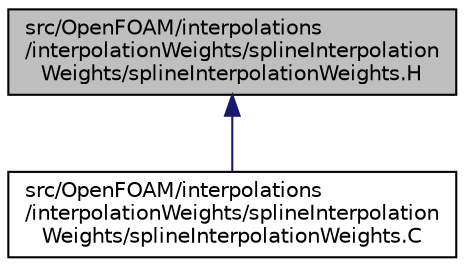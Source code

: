 digraph "src/OpenFOAM/interpolations/interpolationWeights/splineInterpolationWeights/splineInterpolationWeights.H"
{
  bgcolor="transparent";
  edge [fontname="Helvetica",fontsize="10",labelfontname="Helvetica",labelfontsize="10"];
  node [fontname="Helvetica",fontsize="10",shape=record];
  Node1 [label="src/OpenFOAM/interpolations\l/interpolationWeights/splineInterpolation\lWeights/splineInterpolationWeights.H",height=0.2,width=0.4,color="black", fillcolor="grey75", style="filled", fontcolor="black"];
  Node1 -> Node2 [dir="back",color="midnightblue",fontsize="10",style="solid",fontname="Helvetica"];
  Node2 [label="src/OpenFOAM/interpolations\l/interpolationWeights/splineInterpolation\lWeights/splineInterpolationWeights.C",height=0.2,width=0.4,color="black",URL="$a08574.html"];
}
